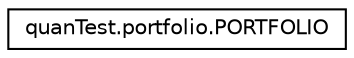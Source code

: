 digraph "Graphical Class Hierarchy"
{
 // LATEX_PDF_SIZE
  edge [fontname="Helvetica",fontsize="10",labelfontname="Helvetica",labelfontsize="10"];
  node [fontname="Helvetica",fontsize="10",shape=record];
  rankdir="LR";
  Node0 [label="quanTest.portfolio.PORTFOLIO",height=0.2,width=0.4,color="black", fillcolor="white", style="filled",URL="$classquanTest_1_1portfolio_1_1PORTFOLIO.html",tooltip=" "];
}
